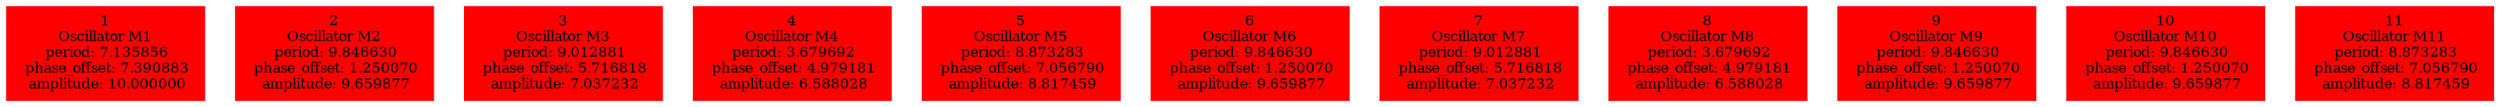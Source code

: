  digraph g{ forcelabels=true;
1 [label=<1<BR />Oscillator M1<BR /> period: 7.135856<BR /> phase_offset: 7.390883<BR /> amplitude: 10.000000>, shape=box,color=red,style=filled,fontsize=8];2 [label=<2<BR />Oscillator M2<BR /> period: 9.846630<BR /> phase_offset: 1.250070<BR /> amplitude: 9.659877>, shape=box,color=red,style=filled,fontsize=8];3 [label=<3<BR />Oscillator M3<BR /> period: 9.012881<BR /> phase_offset: 5.716818<BR /> amplitude: 7.037232>, shape=box,color=red,style=filled,fontsize=8];4 [label=<4<BR />Oscillator M4<BR /> period: 3.679692<BR /> phase_offset: 4.979181<BR /> amplitude: 6.588028>, shape=box,color=red,style=filled,fontsize=8];5 [label=<5<BR />Oscillator M5<BR /> period: 8.873283<BR /> phase_offset: 7.056790<BR /> amplitude: 8.817459>, shape=box,color=red,style=filled,fontsize=8];6 [label=<6<BR />Oscillator M6<BR /> period: 9.846630<BR /> phase_offset: 1.250070<BR /> amplitude: 9.659877>, shape=box,color=red,style=filled,fontsize=8];7 [label=<7<BR />Oscillator M7<BR /> period: 9.012881<BR /> phase_offset: 5.716818<BR /> amplitude: 7.037232>, shape=box,color=red,style=filled,fontsize=8];8 [label=<8<BR />Oscillator M8<BR /> period: 3.679692<BR /> phase_offset: 4.979181<BR /> amplitude: 6.588028>, shape=box,color=red,style=filled,fontsize=8];9 [label=<9<BR />Oscillator M9<BR /> period: 9.846630<BR /> phase_offset: 1.250070<BR /> amplitude: 9.659877>, shape=box,color=red,style=filled,fontsize=8];10 [label=<10<BR />Oscillator M10<BR /> period: 9.846630<BR /> phase_offset: 1.250070<BR /> amplitude: 9.659877>, shape=box,color=red,style=filled,fontsize=8];11 [label=<11<BR />Oscillator M11<BR /> period: 8.873283<BR /> phase_offset: 7.056790<BR /> amplitude: 8.817459>, shape=box,color=red,style=filled,fontsize=8]; }
